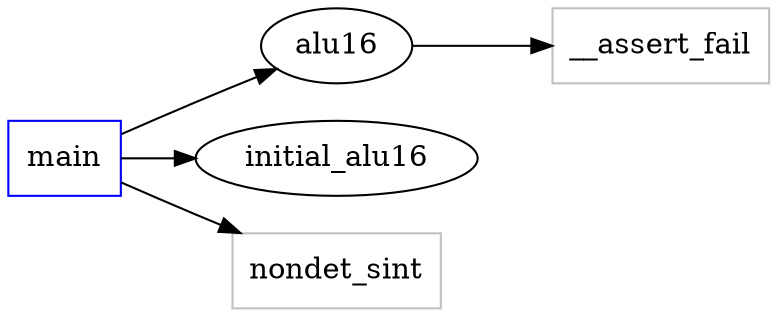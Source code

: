 digraph functioncalls {
rankdir=LR;

main [shape="box", color=blue];
__assert_fail [shape="box", color=grey];
alu16 -> __assert_fail;
main -> initial_alu16;
nondet_sint [shape="box", color=grey];
main -> nondet_sint;
main -> alu16;
}
